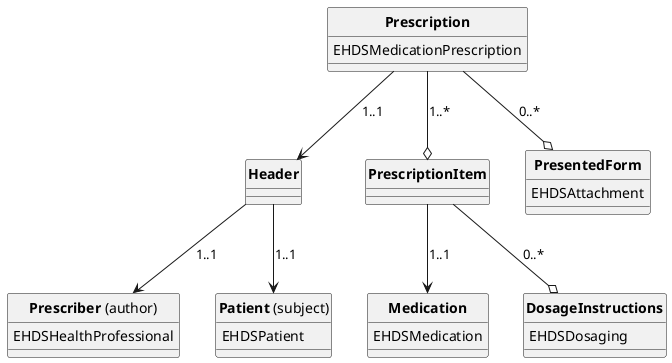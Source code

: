 @startuml
skinparam linetype polyline
hide circle
hide stereotype


class "**Prescription**" as eP{
  EHDSMedicationPrescription 
}

eP --> Header: "1..1"
eP --o Item: "1..*"
eP --o PresentedForm: "0..*"

class "**Prescriber** (author)" as Prescriber{
  EHDSHealthProfessional   
  
}

class "**Patient** (subject)" as Patient{
  EHDSPatient   

}

class "**Header**" as Header{
     

}

Header --> Prescriber: "1..1"
Header --> Patient: "1..1"


class "**PrescriptionItem**" as Item{ 
}

Item --> Medication: "1..1"
Item --o Dosage: "0..*"


class "**DosageInstructions**" as Dosage{
  EHDSDosaging   
 
}

class "**Medication**" as Medication{
  EHDSMedication
 
}

class "**PresentedForm**" as PresentedForm{
  EHDSAttachment   
 
}
@enduml